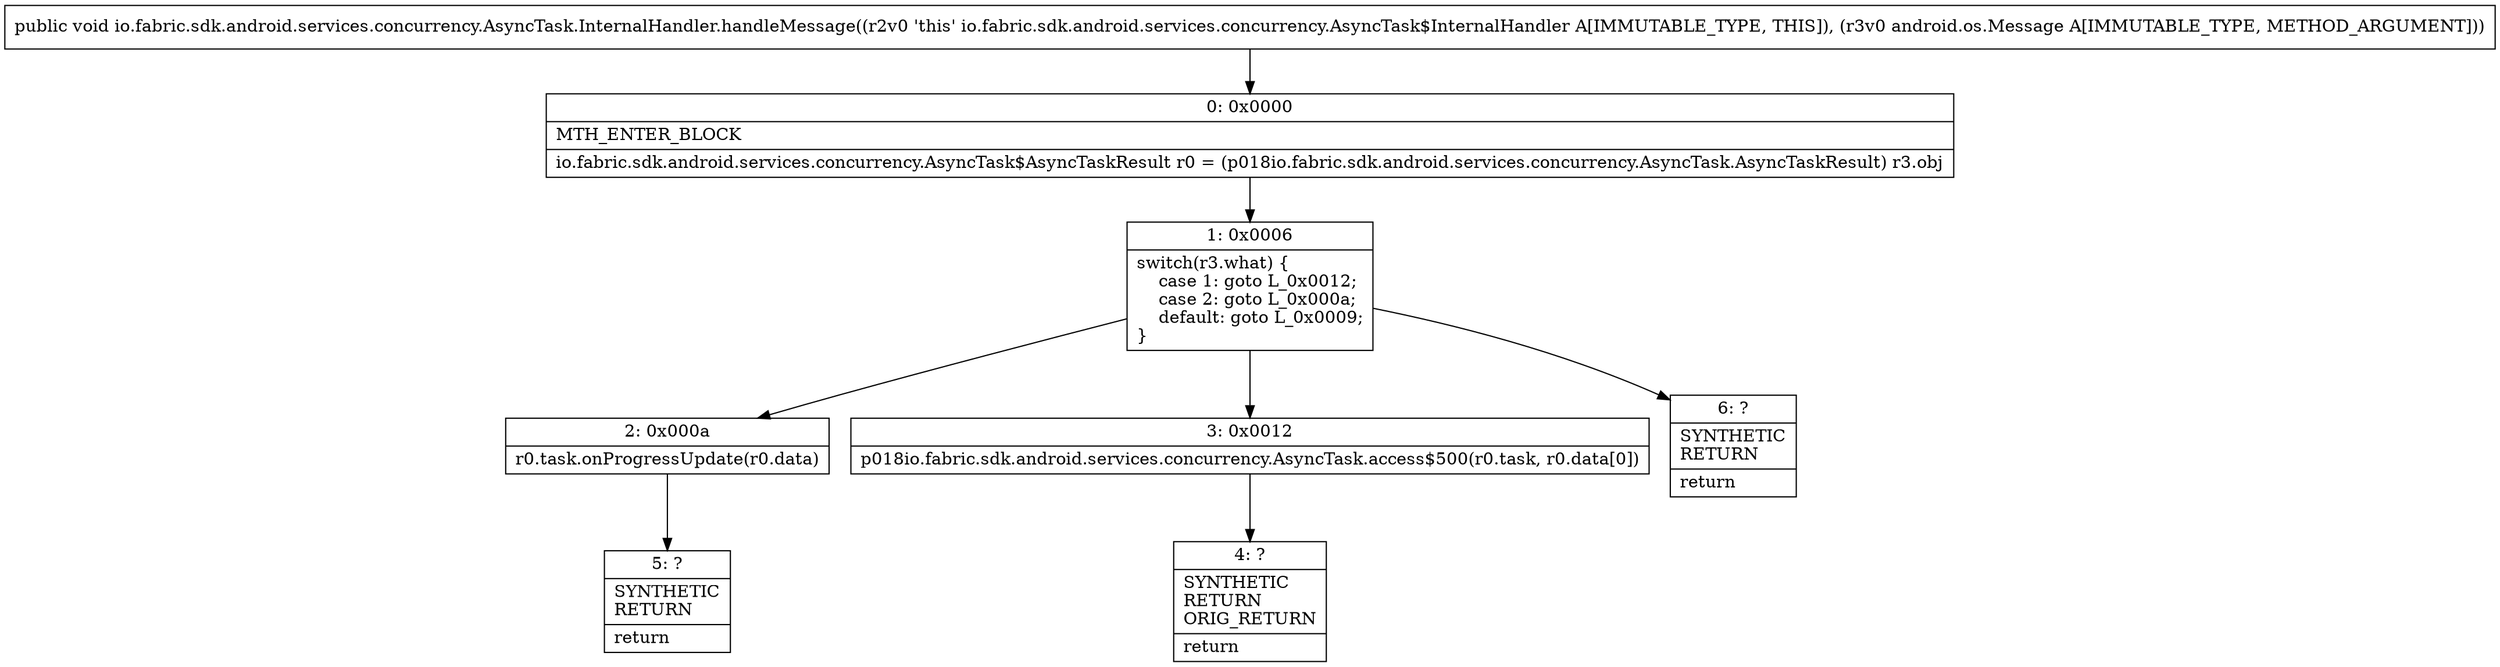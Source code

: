 digraph "CFG forio.fabric.sdk.android.services.concurrency.AsyncTask.InternalHandler.handleMessage(Landroid\/os\/Message;)V" {
Node_0 [shape=record,label="{0\:\ 0x0000|MTH_ENTER_BLOCK\l|io.fabric.sdk.android.services.concurrency.AsyncTask$AsyncTaskResult r0 = (p018io.fabric.sdk.android.services.concurrency.AsyncTask.AsyncTaskResult) r3.obj\l}"];
Node_1 [shape=record,label="{1\:\ 0x0006|switch(r3.what) \{\l    case 1: goto L_0x0012;\l    case 2: goto L_0x000a;\l    default: goto L_0x0009;\l\}\l}"];
Node_2 [shape=record,label="{2\:\ 0x000a|r0.task.onProgressUpdate(r0.data)\l}"];
Node_3 [shape=record,label="{3\:\ 0x0012|p018io.fabric.sdk.android.services.concurrency.AsyncTask.access$500(r0.task, r0.data[0])\l}"];
Node_4 [shape=record,label="{4\:\ ?|SYNTHETIC\lRETURN\lORIG_RETURN\l|return\l}"];
Node_5 [shape=record,label="{5\:\ ?|SYNTHETIC\lRETURN\l|return\l}"];
Node_6 [shape=record,label="{6\:\ ?|SYNTHETIC\lRETURN\l|return\l}"];
MethodNode[shape=record,label="{public void io.fabric.sdk.android.services.concurrency.AsyncTask.InternalHandler.handleMessage((r2v0 'this' io.fabric.sdk.android.services.concurrency.AsyncTask$InternalHandler A[IMMUTABLE_TYPE, THIS]), (r3v0 android.os.Message A[IMMUTABLE_TYPE, METHOD_ARGUMENT])) }"];
MethodNode -> Node_0;
Node_0 -> Node_1;
Node_1 -> Node_2;
Node_1 -> Node_3;
Node_1 -> Node_6;
Node_2 -> Node_5;
Node_3 -> Node_4;
}

